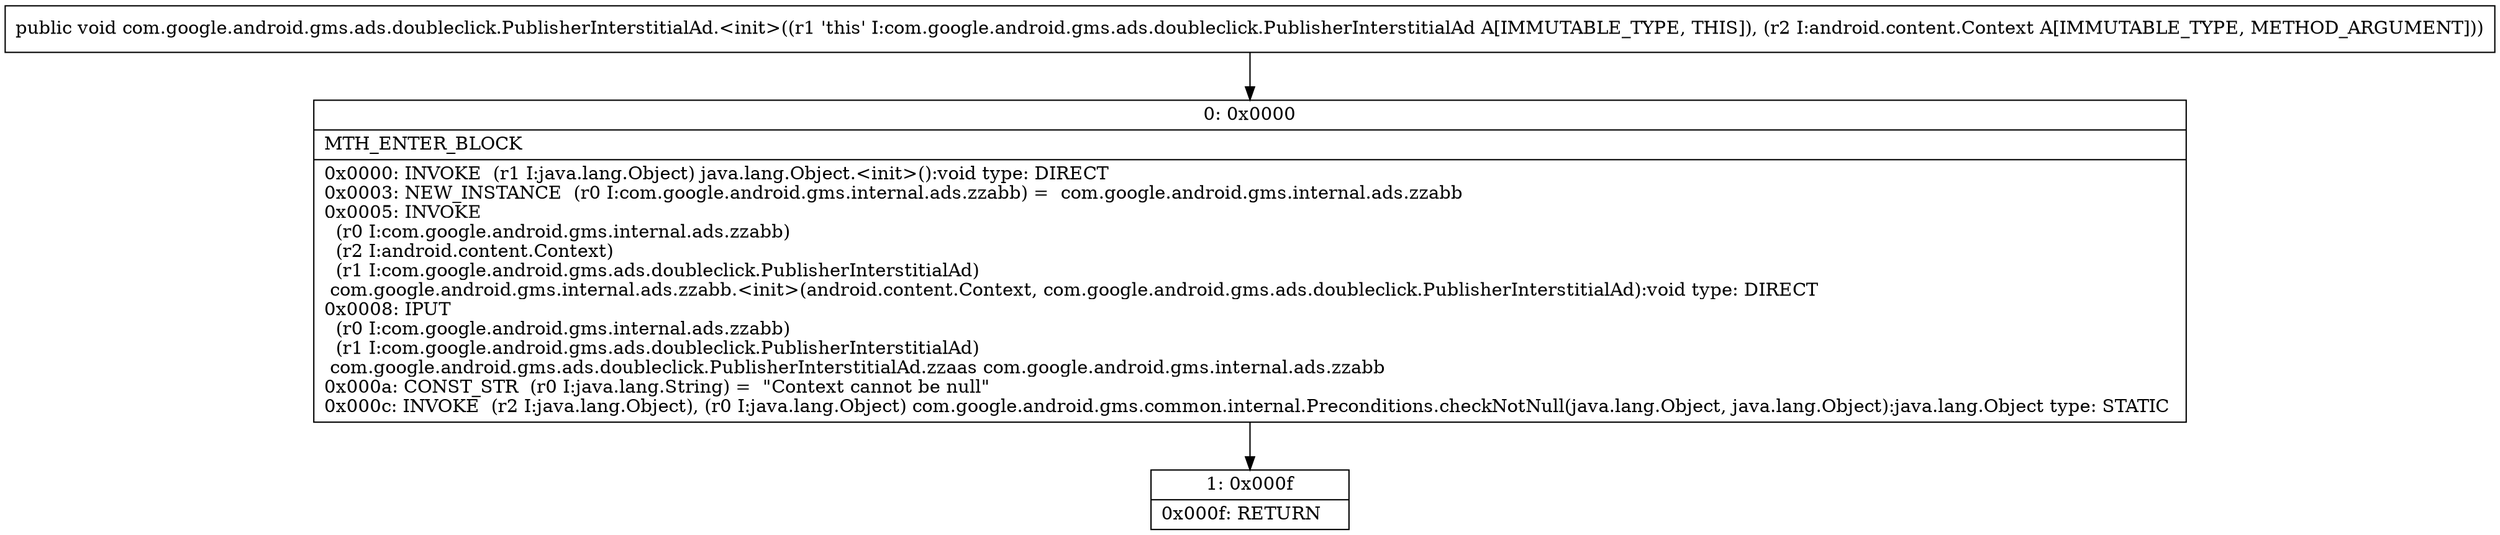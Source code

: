 digraph "CFG forcom.google.android.gms.ads.doubleclick.PublisherInterstitialAd.\<init\>(Landroid\/content\/Context;)V" {
Node_0 [shape=record,label="{0\:\ 0x0000|MTH_ENTER_BLOCK\l|0x0000: INVOKE  (r1 I:java.lang.Object) java.lang.Object.\<init\>():void type: DIRECT \l0x0003: NEW_INSTANCE  (r0 I:com.google.android.gms.internal.ads.zzabb) =  com.google.android.gms.internal.ads.zzabb \l0x0005: INVOKE  \l  (r0 I:com.google.android.gms.internal.ads.zzabb)\l  (r2 I:android.content.Context)\l  (r1 I:com.google.android.gms.ads.doubleclick.PublisherInterstitialAd)\l com.google.android.gms.internal.ads.zzabb.\<init\>(android.content.Context, com.google.android.gms.ads.doubleclick.PublisherInterstitialAd):void type: DIRECT \l0x0008: IPUT  \l  (r0 I:com.google.android.gms.internal.ads.zzabb)\l  (r1 I:com.google.android.gms.ads.doubleclick.PublisherInterstitialAd)\l com.google.android.gms.ads.doubleclick.PublisherInterstitialAd.zzaas com.google.android.gms.internal.ads.zzabb \l0x000a: CONST_STR  (r0 I:java.lang.String) =  \"Context cannot be null\" \l0x000c: INVOKE  (r2 I:java.lang.Object), (r0 I:java.lang.Object) com.google.android.gms.common.internal.Preconditions.checkNotNull(java.lang.Object, java.lang.Object):java.lang.Object type: STATIC \l}"];
Node_1 [shape=record,label="{1\:\ 0x000f|0x000f: RETURN   \l}"];
MethodNode[shape=record,label="{public void com.google.android.gms.ads.doubleclick.PublisherInterstitialAd.\<init\>((r1 'this' I:com.google.android.gms.ads.doubleclick.PublisherInterstitialAd A[IMMUTABLE_TYPE, THIS]), (r2 I:android.content.Context A[IMMUTABLE_TYPE, METHOD_ARGUMENT])) }"];
MethodNode -> Node_0;
Node_0 -> Node_1;
}

